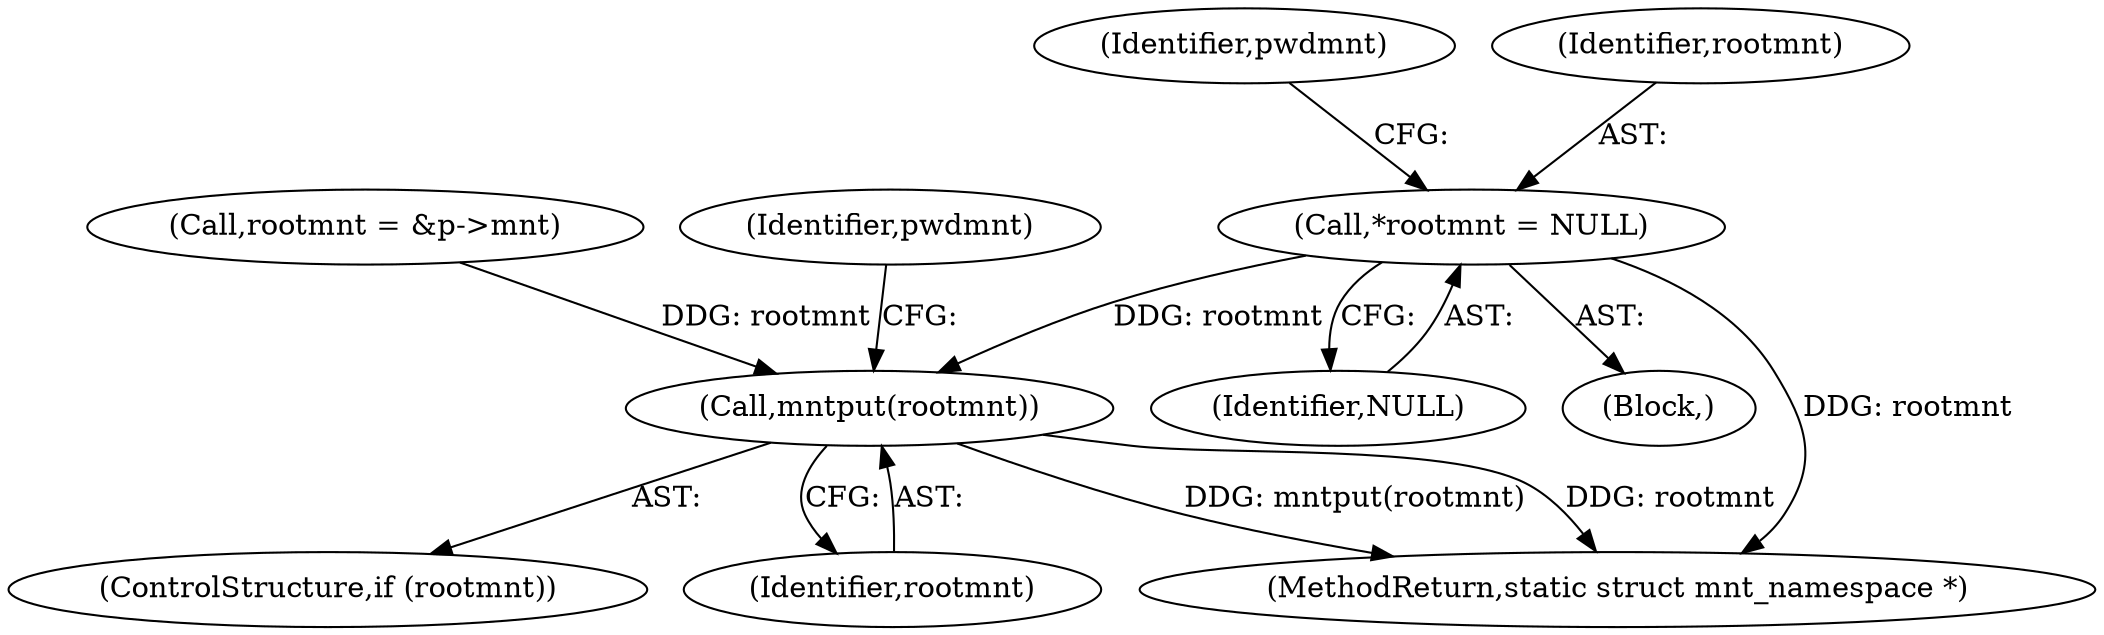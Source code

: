 digraph "0_linux_132c94e31b8bca8ea921f9f96a57d684fa4ae0a9_0@pointer" {
"1000109" [label="(Call,*rootmnt = NULL)"];
"1000253" [label="(Call,mntput(rootmnt))"];
"1000208" [label="(Call,rootmnt = &p->mnt)"];
"1000251" [label="(ControlStructure,if (rootmnt))"];
"1000114" [label="(Identifier,pwdmnt)"];
"1000253" [label="(Call,mntput(rootmnt))"];
"1000256" [label="(Identifier,pwdmnt)"];
"1000111" [label="(Identifier,NULL)"];
"1000110" [label="(Identifier,rootmnt)"];
"1000109" [label="(Call,*rootmnt = NULL)"];
"1000106" [label="(Block,)"];
"1000254" [label="(Identifier,rootmnt)"];
"1000261" [label="(MethodReturn,static struct mnt_namespace *)"];
"1000109" -> "1000106"  [label="AST: "];
"1000109" -> "1000111"  [label="CFG: "];
"1000110" -> "1000109"  [label="AST: "];
"1000111" -> "1000109"  [label="AST: "];
"1000114" -> "1000109"  [label="CFG: "];
"1000109" -> "1000261"  [label="DDG: rootmnt"];
"1000109" -> "1000253"  [label="DDG: rootmnt"];
"1000253" -> "1000251"  [label="AST: "];
"1000253" -> "1000254"  [label="CFG: "];
"1000254" -> "1000253"  [label="AST: "];
"1000256" -> "1000253"  [label="CFG: "];
"1000253" -> "1000261"  [label="DDG: mntput(rootmnt)"];
"1000253" -> "1000261"  [label="DDG: rootmnt"];
"1000208" -> "1000253"  [label="DDG: rootmnt"];
}
